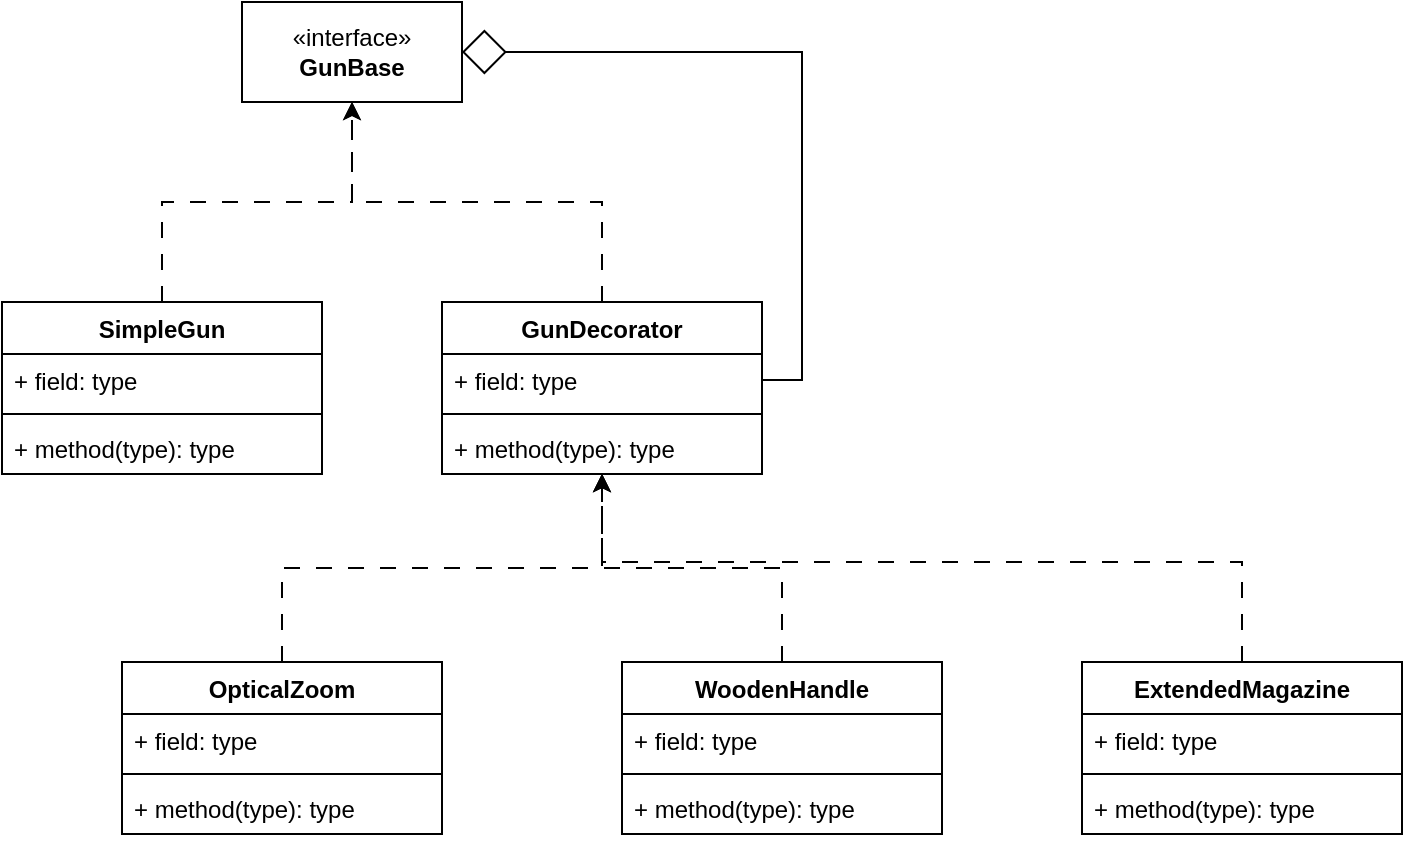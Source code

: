 <mxfile version="24.7.14">
  <diagram name="Page-1" id="1KIQjnfQCw8wpsvnlxEN">
    <mxGraphModel dx="1184" dy="783" grid="1" gridSize="10" guides="1" tooltips="1" connect="1" arrows="1" fold="1" page="1" pageScale="1" pageWidth="850" pageHeight="1100" math="0" shadow="0">
      <root>
        <mxCell id="0" />
        <mxCell id="1" parent="0" />
        <mxCell id="kAQd7-17hr-SabPsV9Tw-1" value="«interface»&lt;br&gt;&lt;b&gt;GunBase&lt;/b&gt;" style="html=1;whiteSpace=wrap;" vertex="1" parent="1">
          <mxGeometry x="170" y="110" width="110" height="50" as="geometry" />
        </mxCell>
        <mxCell id="kAQd7-17hr-SabPsV9Tw-6" style="edgeStyle=orthogonalEdgeStyle;rounded=0;orthogonalLoop=1;jettySize=auto;html=1;entryX=0.5;entryY=1;entryDx=0;entryDy=0;dashed=1;dashPattern=8 8;" edge="1" parent="1" source="kAQd7-17hr-SabPsV9Tw-2" target="kAQd7-17hr-SabPsV9Tw-1">
          <mxGeometry relative="1" as="geometry" />
        </mxCell>
        <mxCell id="kAQd7-17hr-SabPsV9Tw-2" value="SimpleGun" style="swimlane;fontStyle=1;align=center;verticalAlign=top;childLayout=stackLayout;horizontal=1;startSize=26;horizontalStack=0;resizeParent=1;resizeParentMax=0;resizeLast=0;collapsible=1;marginBottom=0;whiteSpace=wrap;html=1;" vertex="1" parent="1">
          <mxGeometry x="50" y="260" width="160" height="86" as="geometry" />
        </mxCell>
        <mxCell id="kAQd7-17hr-SabPsV9Tw-3" value="+ field: type" style="text;strokeColor=none;fillColor=none;align=left;verticalAlign=top;spacingLeft=4;spacingRight=4;overflow=hidden;rotatable=0;points=[[0,0.5],[1,0.5]];portConstraint=eastwest;whiteSpace=wrap;html=1;" vertex="1" parent="kAQd7-17hr-SabPsV9Tw-2">
          <mxGeometry y="26" width="160" height="26" as="geometry" />
        </mxCell>
        <mxCell id="kAQd7-17hr-SabPsV9Tw-4" value="" style="line;strokeWidth=1;fillColor=none;align=left;verticalAlign=middle;spacingTop=-1;spacingLeft=3;spacingRight=3;rotatable=0;labelPosition=right;points=[];portConstraint=eastwest;strokeColor=inherit;" vertex="1" parent="kAQd7-17hr-SabPsV9Tw-2">
          <mxGeometry y="52" width="160" height="8" as="geometry" />
        </mxCell>
        <mxCell id="kAQd7-17hr-SabPsV9Tw-5" value="+ method(type): type" style="text;strokeColor=none;fillColor=none;align=left;verticalAlign=top;spacingLeft=4;spacingRight=4;overflow=hidden;rotatable=0;points=[[0,0.5],[1,0.5]];portConstraint=eastwest;whiteSpace=wrap;html=1;" vertex="1" parent="kAQd7-17hr-SabPsV9Tw-2">
          <mxGeometry y="60" width="160" height="26" as="geometry" />
        </mxCell>
        <mxCell id="kAQd7-17hr-SabPsV9Tw-11" style="edgeStyle=orthogonalEdgeStyle;rounded=0;orthogonalLoop=1;jettySize=auto;html=1;entryX=0.5;entryY=1;entryDx=0;entryDy=0;dashed=1;dashPattern=8 8;" edge="1" parent="1" source="kAQd7-17hr-SabPsV9Tw-7" target="kAQd7-17hr-SabPsV9Tw-1">
          <mxGeometry relative="1" as="geometry" />
        </mxCell>
        <mxCell id="kAQd7-17hr-SabPsV9Tw-7" value="GunDecorator" style="swimlane;fontStyle=1;align=center;verticalAlign=top;childLayout=stackLayout;horizontal=1;startSize=26;horizontalStack=0;resizeParent=1;resizeParentMax=0;resizeLast=0;collapsible=1;marginBottom=0;whiteSpace=wrap;html=1;" vertex="1" parent="1">
          <mxGeometry x="270" y="260" width="160" height="86" as="geometry" />
        </mxCell>
        <mxCell id="kAQd7-17hr-SabPsV9Tw-8" value="+ field: type" style="text;strokeColor=none;fillColor=none;align=left;verticalAlign=top;spacingLeft=4;spacingRight=4;overflow=hidden;rotatable=0;points=[[0,0.5],[1,0.5]];portConstraint=eastwest;whiteSpace=wrap;html=1;" vertex="1" parent="kAQd7-17hr-SabPsV9Tw-7">
          <mxGeometry y="26" width="160" height="26" as="geometry" />
        </mxCell>
        <mxCell id="kAQd7-17hr-SabPsV9Tw-9" value="" style="line;strokeWidth=1;fillColor=none;align=left;verticalAlign=middle;spacingTop=-1;spacingLeft=3;spacingRight=3;rotatable=0;labelPosition=right;points=[];portConstraint=eastwest;strokeColor=inherit;" vertex="1" parent="kAQd7-17hr-SabPsV9Tw-7">
          <mxGeometry y="52" width="160" height="8" as="geometry" />
        </mxCell>
        <mxCell id="kAQd7-17hr-SabPsV9Tw-10" value="+ method(type): type" style="text;strokeColor=none;fillColor=none;align=left;verticalAlign=top;spacingLeft=4;spacingRight=4;overflow=hidden;rotatable=0;points=[[0,0.5],[1,0.5]];portConstraint=eastwest;whiteSpace=wrap;html=1;" vertex="1" parent="kAQd7-17hr-SabPsV9Tw-7">
          <mxGeometry y="60" width="160" height="26" as="geometry" />
        </mxCell>
        <mxCell id="kAQd7-17hr-SabPsV9Tw-16" style="edgeStyle=orthogonalEdgeStyle;rounded=0;orthogonalLoop=1;jettySize=auto;html=1;dashed=1;dashPattern=8 8;" edge="1" parent="1" source="kAQd7-17hr-SabPsV9Tw-12" target="kAQd7-17hr-SabPsV9Tw-7">
          <mxGeometry relative="1" as="geometry" />
        </mxCell>
        <mxCell id="kAQd7-17hr-SabPsV9Tw-12" value="OpticalZoom" style="swimlane;fontStyle=1;align=center;verticalAlign=top;childLayout=stackLayout;horizontal=1;startSize=26;horizontalStack=0;resizeParent=1;resizeParentMax=0;resizeLast=0;collapsible=1;marginBottom=0;whiteSpace=wrap;html=1;" vertex="1" parent="1">
          <mxGeometry x="110" y="440" width="160" height="86" as="geometry" />
        </mxCell>
        <mxCell id="kAQd7-17hr-SabPsV9Tw-13" value="+ field: type" style="text;strokeColor=none;fillColor=none;align=left;verticalAlign=top;spacingLeft=4;spacingRight=4;overflow=hidden;rotatable=0;points=[[0,0.5],[1,0.5]];portConstraint=eastwest;whiteSpace=wrap;html=1;" vertex="1" parent="kAQd7-17hr-SabPsV9Tw-12">
          <mxGeometry y="26" width="160" height="26" as="geometry" />
        </mxCell>
        <mxCell id="kAQd7-17hr-SabPsV9Tw-14" value="" style="line;strokeWidth=1;fillColor=none;align=left;verticalAlign=middle;spacingTop=-1;spacingLeft=3;spacingRight=3;rotatable=0;labelPosition=right;points=[];portConstraint=eastwest;strokeColor=inherit;" vertex="1" parent="kAQd7-17hr-SabPsV9Tw-12">
          <mxGeometry y="52" width="160" height="8" as="geometry" />
        </mxCell>
        <mxCell id="kAQd7-17hr-SabPsV9Tw-15" value="+ method(type): type" style="text;strokeColor=none;fillColor=none;align=left;verticalAlign=top;spacingLeft=4;spacingRight=4;overflow=hidden;rotatable=0;points=[[0,0.5],[1,0.5]];portConstraint=eastwest;whiteSpace=wrap;html=1;" vertex="1" parent="kAQd7-17hr-SabPsV9Tw-12">
          <mxGeometry y="60" width="160" height="26" as="geometry" />
        </mxCell>
        <mxCell id="kAQd7-17hr-SabPsV9Tw-26" style="edgeStyle=orthogonalEdgeStyle;rounded=0;orthogonalLoop=1;jettySize=auto;html=1;dashed=1;dashPattern=8 8;" edge="1" parent="1" source="kAQd7-17hr-SabPsV9Tw-17" target="kAQd7-17hr-SabPsV9Tw-7">
          <mxGeometry relative="1" as="geometry" />
        </mxCell>
        <mxCell id="kAQd7-17hr-SabPsV9Tw-17" value="WoodenHandle" style="swimlane;fontStyle=1;align=center;verticalAlign=top;childLayout=stackLayout;horizontal=1;startSize=26;horizontalStack=0;resizeParent=1;resizeParentMax=0;resizeLast=0;collapsible=1;marginBottom=0;whiteSpace=wrap;html=1;" vertex="1" parent="1">
          <mxGeometry x="360" y="440" width="160" height="86" as="geometry" />
        </mxCell>
        <mxCell id="kAQd7-17hr-SabPsV9Tw-18" value="+ field: type" style="text;strokeColor=none;fillColor=none;align=left;verticalAlign=top;spacingLeft=4;spacingRight=4;overflow=hidden;rotatable=0;points=[[0,0.5],[1,0.5]];portConstraint=eastwest;whiteSpace=wrap;html=1;" vertex="1" parent="kAQd7-17hr-SabPsV9Tw-17">
          <mxGeometry y="26" width="160" height="26" as="geometry" />
        </mxCell>
        <mxCell id="kAQd7-17hr-SabPsV9Tw-19" value="" style="line;strokeWidth=1;fillColor=none;align=left;verticalAlign=middle;spacingTop=-1;spacingLeft=3;spacingRight=3;rotatable=0;labelPosition=right;points=[];portConstraint=eastwest;strokeColor=inherit;" vertex="1" parent="kAQd7-17hr-SabPsV9Tw-17">
          <mxGeometry y="52" width="160" height="8" as="geometry" />
        </mxCell>
        <mxCell id="kAQd7-17hr-SabPsV9Tw-20" value="+ method(type): type" style="text;strokeColor=none;fillColor=none;align=left;verticalAlign=top;spacingLeft=4;spacingRight=4;overflow=hidden;rotatable=0;points=[[0,0.5],[1,0.5]];portConstraint=eastwest;whiteSpace=wrap;html=1;" vertex="1" parent="kAQd7-17hr-SabPsV9Tw-17">
          <mxGeometry y="60" width="160" height="26" as="geometry" />
        </mxCell>
        <mxCell id="kAQd7-17hr-SabPsV9Tw-31" style="edgeStyle=orthogonalEdgeStyle;rounded=0;orthogonalLoop=1;jettySize=auto;html=1;dashed=1;dashPattern=8 8;" edge="1" parent="1" source="kAQd7-17hr-SabPsV9Tw-27" target="kAQd7-17hr-SabPsV9Tw-7">
          <mxGeometry relative="1" as="geometry">
            <Array as="points">
              <mxPoint x="670" y="390" />
              <mxPoint x="350" y="390" />
            </Array>
          </mxGeometry>
        </mxCell>
        <mxCell id="kAQd7-17hr-SabPsV9Tw-27" value="ExtendedMagazine" style="swimlane;fontStyle=1;align=center;verticalAlign=top;childLayout=stackLayout;horizontal=1;startSize=26;horizontalStack=0;resizeParent=1;resizeParentMax=0;resizeLast=0;collapsible=1;marginBottom=0;whiteSpace=wrap;html=1;" vertex="1" parent="1">
          <mxGeometry x="590" y="440" width="160" height="86" as="geometry" />
        </mxCell>
        <mxCell id="kAQd7-17hr-SabPsV9Tw-28" value="+ field: type" style="text;strokeColor=none;fillColor=none;align=left;verticalAlign=top;spacingLeft=4;spacingRight=4;overflow=hidden;rotatable=0;points=[[0,0.5],[1,0.5]];portConstraint=eastwest;whiteSpace=wrap;html=1;" vertex="1" parent="kAQd7-17hr-SabPsV9Tw-27">
          <mxGeometry y="26" width="160" height="26" as="geometry" />
        </mxCell>
        <mxCell id="kAQd7-17hr-SabPsV9Tw-29" value="" style="line;strokeWidth=1;fillColor=none;align=left;verticalAlign=middle;spacingTop=-1;spacingLeft=3;spacingRight=3;rotatable=0;labelPosition=right;points=[];portConstraint=eastwest;strokeColor=inherit;" vertex="1" parent="kAQd7-17hr-SabPsV9Tw-27">
          <mxGeometry y="52" width="160" height="8" as="geometry" />
        </mxCell>
        <mxCell id="kAQd7-17hr-SabPsV9Tw-30" value="+ method(type): type" style="text;strokeColor=none;fillColor=none;align=left;verticalAlign=top;spacingLeft=4;spacingRight=4;overflow=hidden;rotatable=0;points=[[0,0.5],[1,0.5]];portConstraint=eastwest;whiteSpace=wrap;html=1;" vertex="1" parent="kAQd7-17hr-SabPsV9Tw-27">
          <mxGeometry y="60" width="160" height="26" as="geometry" />
        </mxCell>
        <mxCell id="kAQd7-17hr-SabPsV9Tw-32" style="edgeStyle=orthogonalEdgeStyle;rounded=0;orthogonalLoop=1;jettySize=auto;html=1;exitX=1;exitY=0.5;exitDx=0;exitDy=0;entryX=1;entryY=0.5;entryDx=0;entryDy=0;endArrow=diamond;endFill=0;endSize=20;" edge="1" parent="1" source="kAQd7-17hr-SabPsV9Tw-8" target="kAQd7-17hr-SabPsV9Tw-1">
          <mxGeometry relative="1" as="geometry" />
        </mxCell>
      </root>
    </mxGraphModel>
  </diagram>
</mxfile>
